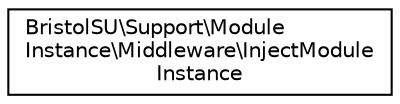 digraph "Graphical Class Hierarchy"
{
  edge [fontname="Helvetica",fontsize="10",labelfontname="Helvetica",labelfontsize="10"];
  node [fontname="Helvetica",fontsize="10",shape=record];
  rankdir="LR";
  Node0 [label="BristolSU\\Support\\Module\lInstance\\Middleware\\InjectModule\lInstance",height=0.2,width=0.4,color="black", fillcolor="white", style="filled",URL="$classBristolSU_1_1Support_1_1ModuleInstance_1_1Middleware_1_1InjectModuleInstance.html"];
}
